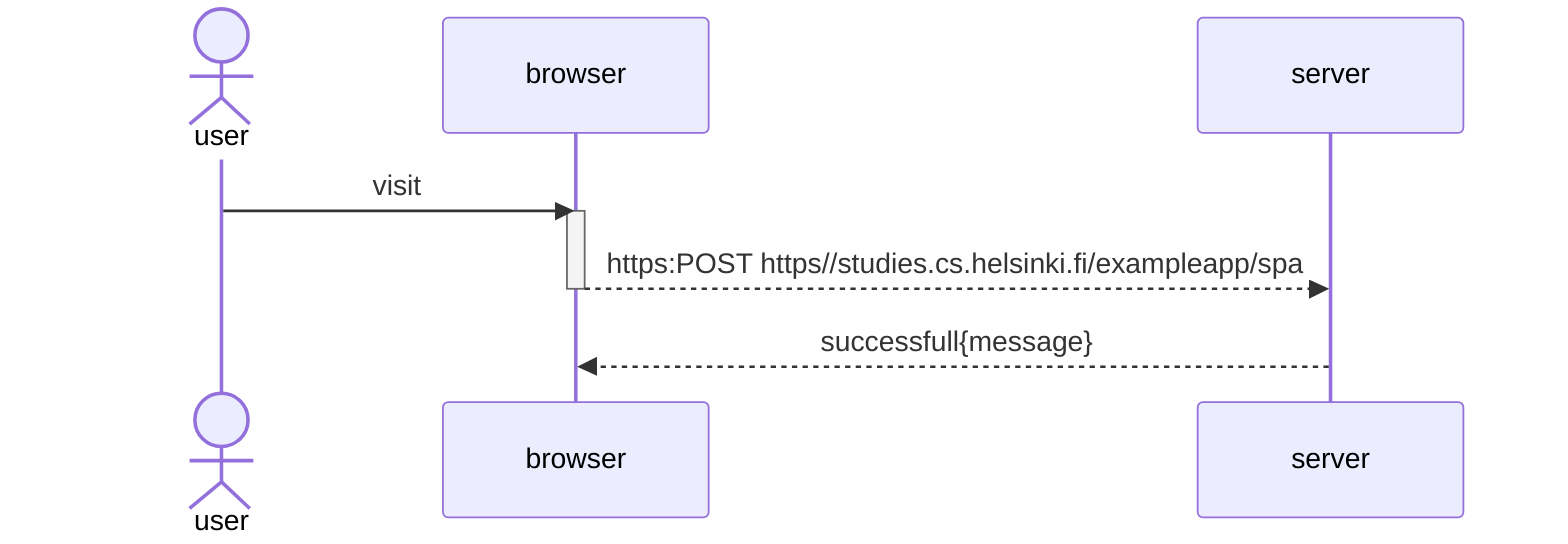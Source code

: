 sequenceDiagram
    actor user
    participant browser
    participant server
    
    user->>browser:visit
    activate browser
    browser-->>server:https:POST https//studies.cs.helsinki.fi/exampleapp/spa 
    deactivate browser
    

    server-->>browser:successfull{message}